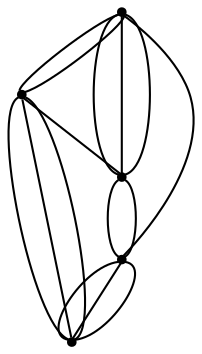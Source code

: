 graph {
  node [shape=point,comment="{\"directed\":false,\"doi\":\"10.1007/978-3-319-73915-1_10\",\"figure\":\"9 (1)\"}"]

  v0 [pos="1550.582390620281,817.0006719948956"]
  v1 [pos="1496.4435615285836,640.8862821398177"]
  v2 [pos="1417.1350695610754,657.8492384922182"]
  v3 [pos="1403.1548061938938,817.0006719948956"]
  v4 [pos="1385.500976347887,693.0919240125891"]

  v0 -- v3 [id="-1",pos="1550.582390620281,817.0006719948956 1531.7172400140644,835.8663676456113 1505.6540390898128,847.5344385426852 1476.8644015715195,847.5344385426852 1448.0809195931631,847.5344385426852 1422.019703900779,835.8662544433915 1403.1548061938938,817.0006719948956"]
  v3 -- v0 [id="-2",pos="1403.1548061938938,817.0006719948956 1550.582390620281,817.0006719948956 1550.582390620281,817.0006719948956 1550.582390620281,817.0006719948956"]
  v0 -- v1 [id="-3",pos="1550.582390620281,817.0006719948956 1569.44967184244,798.1362158653437 1581.1185026250798,772.0737348887077 1581.1185026250798,743.285811976118 1581.1185026250798,692.4070459871541 1544.670150343098,650.0414745521849 1496.4435615285836,640.8862821398177"]
  v1 -- v0 [id="-4",pos="1496.4435615285836,640.8862821398177 1512.420119680973,630.052379281755 1531.2856586204223,624.2557301670479 1550.5844890380652,624.2557301670479 1603.8054511145024,624.2557301670479 1646.95820466316,667.4037580660785 1646.95820466316,720.6282646686102 1646.95820466316,773.8527712711418 1603.8054511145024,817.0006719948956 1550.582390620281,817.0006719948956"]
  v2 -- v1 [id="-5",pos="1417.1350695610754,657.8492384922182 1434.0462279636822,645.9907394578959 1454.6441443319368,639.0370582342741 1476.8644015715195,639.0370582342741 1483.5613785951018,639.0370582342741 1490.1108255222202,639.6684287303846 1496.4435615285836,640.8862821398177"]
  v4 -- v2 [id="-6",pos="1385.500976347887,693.0919240125891 1381.199188096415,678.3011531810635 1389.7005780121183,662.8281187835412 1404.490353730803,658.5316292334916 1408.5952404468733,657.3356729308433 1412.920906149191,657.1023062979893 1417.1350695610754,657.8492384922182"]
  v3 -- v4 [id="-7",pos="1403.1548061938938,817.0006719948956 1403.1569046116779,775.0695843191787 1397.2059189530019,733.3510065309272 1385.500976347887,693.0919240125891"]
  v1 -- v3 [id="-8",pos="1496.4435615285836,640.8862821398177 1475.4599877782437,609.9828488563069 1440.5212044972952,591.4676546634159 1403.1569046116779,591.4676546634159 1340.871922299746,591.4676546634159 1290.384753476977,641.9542047325881 1290.384753476977,704.2342269167941 1290.384753476977,766.5100523168671 1340.871922299746,817.0006719948956 1403.1548061938938,817.0006719948956"]
  v4 -- v0 [id="-9",pos="1385.500976347887,693.0919240125891 1397.2059189530019,689.6820686982888 1409.3411325864697,687.9526121096337 1421.5389172229525,687.9526121096337 1492.8044917663592,687.9526121096337 1550.5844890380652,745.7319012493141 1550.582390620281,817.0006719948956"]
  v2 -- v1 [id="-10",pos="1417.1350695610754,657.8492384922182 1415.158836921651,669.0623780255784 1417.6216163390907,680.6056963712259 1424.0144143239318,690.0279854510753 1437.5789684104132,710.0308760315012 1464.800025435367,715.2482417605679 1484.7948946731312,701.6796571325222 1504.802227240764,688.1193388974657 1510.019656912877,660.898615484543 1496.4435615285836,640.8862821398177"]
  v2 -- v4 [id="-11",pos="1417.1350695610754,657.8492384922182 1418.334315324649,651.0763601592845 1417.9592708370667,644.1211442732966 1416.0381375615775,637.5202387083613 1409.1244232589554,613.7417685114933 1384.2496516702188,600.0729697653609 1360.466693213355,606.9782057675823 1336.6879315920594,613.8917081627931 1323.0148956649855,638.7703716789091 1329.9284827907723,662.55303865991 1336.8462667521273,686.3315088567779 1361.721038340864,700.0001804276335 1385.500976347887,693.0919240125891"]
  v4 -- v3 [id="-12",pos="1385.500976347887,693.0919240125891 1377.2837825091412,707.9722614143116 1372.618694189095,725.084276352995 1372.618694189095,743.285811976118 1372.618694189095,772.073595244446 1384.2884609937155,798.1359630178669 1403.1548061938938,817.0006719948956"]
  v1 -- v2 [id="-14",pos="1496.4435615285836,640.8862821398177 1473.226381018187,656.6396426411376 1444.7760327022972,662.7280318407313 1417.1350695610754,657.8492384922182"]
  v0 -- v3 [id="-17",pos="1550.582390620281,817.0006719948956 1550.5844890380652,857.7110041889963 1517.5833720212072,890.7117167553704 1476.8644015715195,890.7117167553704 1436.1578944517005,890.7117167553704 1403.1569046116779,857.7110041889963 1403.1548061938938,817.0006719948956"]
  v4 -- v2 [id="-18",pos="1385.500976347887,693.0919240125891 1393.2091217222219,679.0477211446423 1404.0729497059338,666.9862227650851 1417.1350695610754,657.8492384922182"]
}